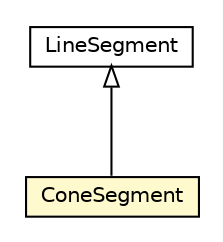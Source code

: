 #!/usr/local/bin/dot
#
# Class diagram 
# Generated by UMLGraph version R5_6-24-gf6e263 (http://www.umlgraph.org/)
#

digraph G {
	edge [fontname="Helvetica",fontsize=10,labelfontname="Helvetica",labelfontsize=10];
	node [fontname="Helvetica",fontsize=10,shape=plaintext];
	nodesep=0.25;
	ranksep=0.5;
	// org.universAAL.ontology.shape.ConeSegment
	c107325 [label=<<table title="org.universAAL.ontology.shape.ConeSegment" border="0" cellborder="1" cellspacing="0" cellpadding="2" port="p" bgcolor="lemonChiffon" href="./ConeSegment.html">
		<tr><td><table border="0" cellspacing="0" cellpadding="1">
<tr><td align="center" balign="center"> ConeSegment </td></tr>
		</table></td></tr>
		</table>>, URL="./ConeSegment.html", fontname="Helvetica", fontcolor="black", fontsize=10.0];
	// org.universAAL.ontology.shape.LineSegment
	c107335 [label=<<table title="org.universAAL.ontology.shape.LineSegment" border="0" cellborder="1" cellspacing="0" cellpadding="2" port="p" href="./LineSegment.html">
		<tr><td><table border="0" cellspacing="0" cellpadding="1">
<tr><td align="center" balign="center"> LineSegment </td></tr>
		</table></td></tr>
		</table>>, URL="./LineSegment.html", fontname="Helvetica", fontcolor="black", fontsize=10.0];
	//org.universAAL.ontology.shape.ConeSegment extends org.universAAL.ontology.shape.LineSegment
	c107335:p -> c107325:p [dir=back,arrowtail=empty];
}

